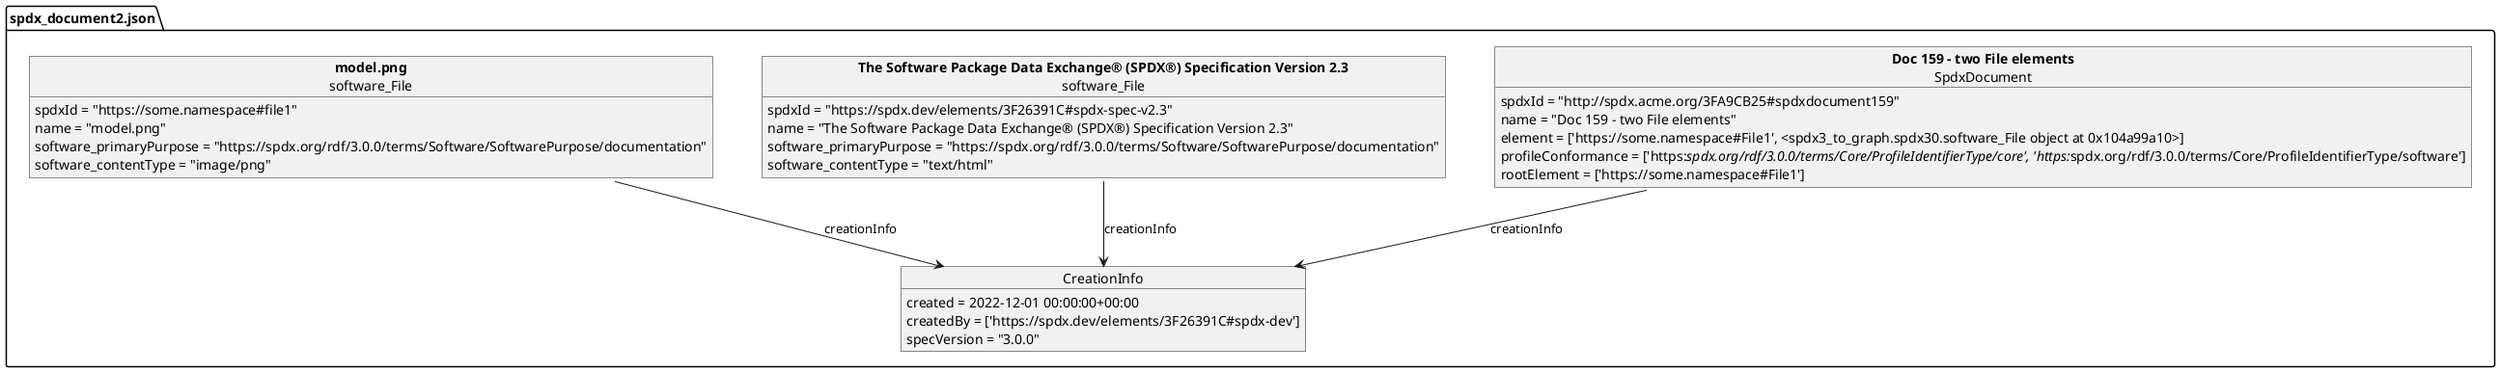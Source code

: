 @startuml
Package "spdx_document2.json" as 1254402040b0a03fbae1037ff379010a {
object "CreationInfo" as 1254402040b0a03fbae1037ff379010a_o1
object "<b>Doc 159 - two File elements</b>\nSpdxDocument" as 1254402040b0a03fbae1037ff379010a_o2
object "<b>The Software Package Data Exchange® (SPDX®) Specification Version 2.3</b>\nsoftware_File" as 1254402040b0a03fbae1037ff379010a_o3
object "<b>model.png</b>\nsoftware_File" as 1254402040b0a03fbae1037ff379010a_o4
}
1254402040b0a03fbae1037ff379010a_o1 : created = 2022-12-01 00:00:00+00:00
1254402040b0a03fbae1037ff379010a_o1 : createdBy = ['https://spdx.dev/elements/3F26391C#spdx-dev']
1254402040b0a03fbae1037ff379010a_o1 : specVersion = "3.0.0"
1254402040b0a03fbae1037ff379010a_o2 : spdxId = "http://spdx.acme.org/3FA9CB25#spdxdocument159"
1254402040b0a03fbae1037ff379010a_o2::creationInfo --> 1254402040b0a03fbae1037ff379010a_o1 : creationInfo
1254402040b0a03fbae1037ff379010a_o2 : name = "Doc 159 - two File elements"
1254402040b0a03fbae1037ff379010a_o2 : element = ['https://some.namespace#File1', <spdx3_to_graph.spdx30.software_File object at 0x104a99a10>]
1254402040b0a03fbae1037ff379010a_o2 : profileConformance = ['https://spdx.org/rdf/3.0.0/terms/Core/ProfileIdentifierType/core', 'https://spdx.org/rdf/3.0.0/terms/Core/ProfileIdentifierType/software']
1254402040b0a03fbae1037ff379010a_o2 : rootElement = ['https://some.namespace#File1']
1254402040b0a03fbae1037ff379010a_o3 : spdxId = "https://spdx.dev/elements/3F26391C#spdx-spec-v2.3"
1254402040b0a03fbae1037ff379010a_o3::creationInfo --> 1254402040b0a03fbae1037ff379010a_o1 : creationInfo
1254402040b0a03fbae1037ff379010a_o3 : name = "The Software Package Data Exchange® (SPDX®) Specification Version 2.3"
1254402040b0a03fbae1037ff379010a_o3 : software_primaryPurpose = "https://spdx.org/rdf/3.0.0/terms/Software/SoftwarePurpose/documentation"
1254402040b0a03fbae1037ff379010a_o3 : software_contentType = "text/html"
1254402040b0a03fbae1037ff379010a_o4 : spdxId = "https://some.namespace#file1"
1254402040b0a03fbae1037ff379010a_o4::creationInfo --> 1254402040b0a03fbae1037ff379010a_o1 : creationInfo
1254402040b0a03fbae1037ff379010a_o4 : name = "model.png"
1254402040b0a03fbae1037ff379010a_o4 : software_primaryPurpose = "https://spdx.org/rdf/3.0.0/terms/Software/SoftwarePurpose/documentation"
1254402040b0a03fbae1037ff379010a_o4 : software_contentType = "image/png"
@enduml
